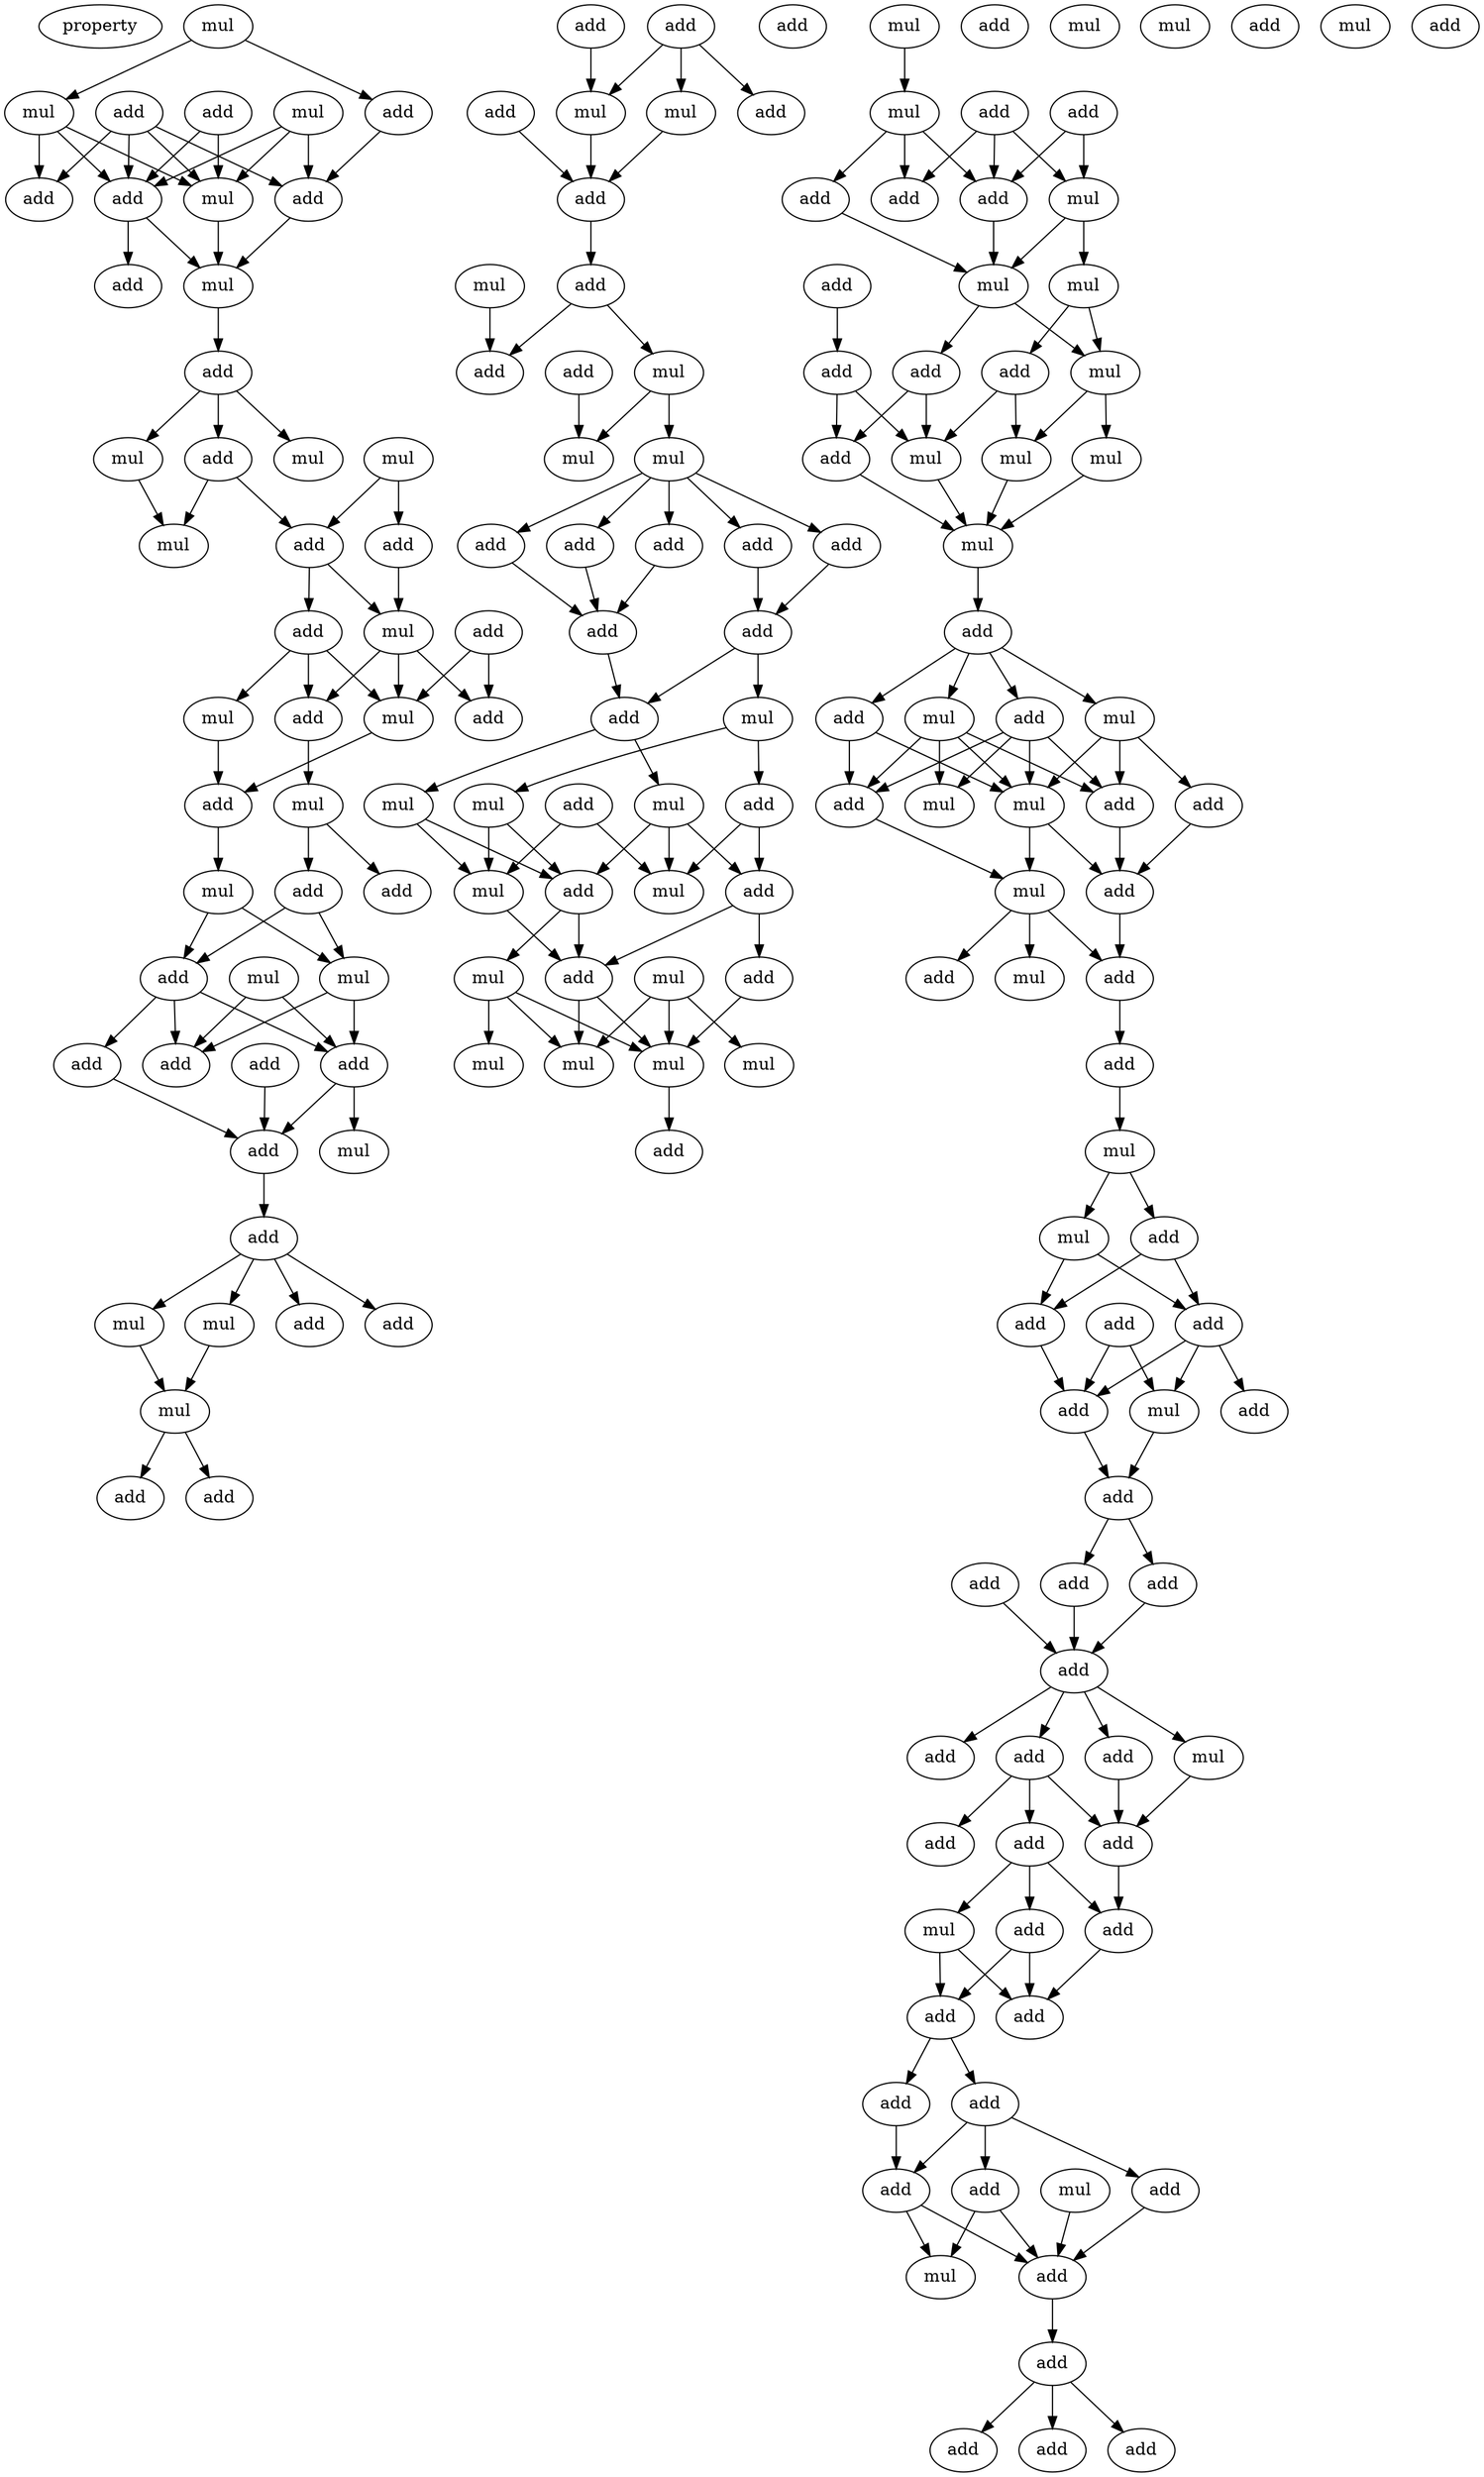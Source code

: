 digraph {
    node [fontcolor=black]
    property [mul=2,lf=1.3]
    0 [ label = mul ];
    1 [ label = add ];
    2 [ label = add ];
    3 [ label = add ];
    4 [ label = mul ];
    5 [ label = mul ];
    6 [ label = mul ];
    7 [ label = add ];
    8 [ label = add ];
    9 [ label = add ];
    10 [ label = add ];
    11 [ label = mul ];
    12 [ label = add ];
    13 [ label = mul ];
    14 [ label = mul ];
    15 [ label = add ];
    16 [ label = mul ];
    17 [ label = add ];
    18 [ label = mul ];
    19 [ label = add ];
    20 [ label = add ];
    21 [ label = mul ];
    22 [ label = add ];
    23 [ label = mul ];
    24 [ label = add ];
    25 [ label = mul ];
    26 [ label = add ];
    27 [ label = mul ];
    28 [ label = add ];
    29 [ label = add ];
    30 [ label = add ];
    31 [ label = mul ];
    32 [ label = mul ];
    33 [ label = mul ];
    34 [ label = add ];
    35 [ label = add ];
    36 [ label = add ];
    37 [ label = add ];
    38 [ label = add ];
    39 [ label = mul ];
    40 [ label = add ];
    41 [ label = add ];
    42 [ label = mul ];
    43 [ label = add ];
    44 [ label = add ];
    45 [ label = mul ];
    46 [ label = mul ];
    47 [ label = add ];
    48 [ label = add ];
    49 [ label = add ];
    50 [ label = add ];
    51 [ label = add ];
    52 [ label = add ];
    53 [ label = mul ];
    54 [ label = add ];
    55 [ label = mul ];
    56 [ label = add ];
    57 [ label = add ];
    58 [ label = mul ];
    59 [ label = add ];
    60 [ label = mul ];
    61 [ label = add ];
    62 [ label = mul ];
    63 [ label = mul ];
    64 [ label = add ];
    65 [ label = add ];
    66 [ label = add ];
    67 [ label = add ];
    68 [ label = add ];
    69 [ label = add ];
    70 [ label = add ];
    71 [ label = mul ];
    72 [ label = add ];
    73 [ label = add ];
    74 [ label = mul ];
    75 [ label = mul ];
    76 [ label = mul ];
    77 [ label = add ];
    78 [ label = add ];
    79 [ label = mul ];
    80 [ label = mul ];
    81 [ label = add ];
    82 [ label = add ];
    83 [ label = mul ];
    84 [ label = mul ];
    85 [ label = add ];
    86 [ label = mul ];
    87 [ label = mul ];
    88 [ label = mul ];
    89 [ label = mul ];
    90 [ label = add ];
    91 [ label = mul ];
    92 [ label = add ];
    93 [ label = mul ];
    94 [ label = add ];
    95 [ label = add ];
    96 [ label = add ];
    97 [ label = add ];
    98 [ label = add ];
    99 [ label = mul ];
    100 [ label = add ];
    101 [ label = mul ];
    102 [ label = mul ];
    103 [ label = add ];
    104 [ label = add ];
    105 [ label = add ];
    106 [ label = mul ];
    107 [ label = mul ];
    108 [ label = mul ];
    109 [ label = mul ];
    110 [ label = add ];
    111 [ label = mul ];
    112 [ label = add ];
    113 [ label = mul ];
    114 [ label = add ];
    115 [ label = mul ];
    116 [ label = add ];
    117 [ label = mul ];
    118 [ label = add ];
    119 [ label = mul ];
    120 [ label = add ];
    121 [ label = add ];
    122 [ label = mul ];
    123 [ label = add ];
    124 [ label = mul ];
    125 [ label = add ];
    126 [ label = add ];
    127 [ label = add ];
    128 [ label = mul ];
    129 [ label = mul ];
    130 [ label = add ];
    131 [ label = add ];
    132 [ label = add ];
    133 [ label = add ];
    134 [ label = mul ];
    135 [ label = mul ];
    136 [ label = add ];
    137 [ label = add ];
    138 [ label = add ];
    139 [ label = mul ];
    140 [ label = add ];
    141 [ label = add ];
    142 [ label = add ];
    143 [ label = add ];
    144 [ label = add ];
    145 [ label = add ];
    146 [ label = add ];
    147 [ label = mul ];
    148 [ label = add ];
    149 [ label = add ];
    150 [ label = add ];
    151 [ label = add ];
    152 [ label = mul ];
    153 [ label = add ];
    154 [ label = add ];
    155 [ label = add ];
    156 [ label = add ];
    157 [ label = add ];
    158 [ label = add ];
    159 [ label = mul ];
    160 [ label = add ];
    161 [ label = add ];
    162 [ label = add ];
    163 [ label = mul ];
    164 [ label = add ];
    165 [ label = add ];
    166 [ label = add ];
    167 [ label = mul ];
    168 [ label = add ];
    169 [ label = add ];
    170 [ label = add ];
    0 -> 2 [ name = 0 ];
    0 -> 5 [ name = 1 ];
    1 -> 6 [ name = 2 ];
    1 -> 9 [ name = 3 ];
    2 -> 8 [ name = 4 ];
    3 -> 6 [ name = 5 ];
    3 -> 7 [ name = 6 ];
    3 -> 8 [ name = 7 ];
    3 -> 9 [ name = 8 ];
    4 -> 6 [ name = 9 ];
    4 -> 8 [ name = 10 ];
    4 -> 9 [ name = 11 ];
    5 -> 6 [ name = 12 ];
    5 -> 7 [ name = 13 ];
    5 -> 9 [ name = 14 ];
    6 -> 11 [ name = 15 ];
    8 -> 11 [ name = 16 ];
    9 -> 10 [ name = 17 ];
    9 -> 11 [ name = 18 ];
    11 -> 12 [ name = 19 ];
    12 -> 13 [ name = 20 ];
    12 -> 14 [ name = 21 ];
    12 -> 15 [ name = 22 ];
    13 -> 18 [ name = 23 ];
    15 -> 17 [ name = 24 ];
    15 -> 18 [ name = 25 ];
    16 -> 17 [ name = 26 ];
    16 -> 19 [ name = 27 ];
    17 -> 20 [ name = 28 ];
    17 -> 21 [ name = 29 ];
    19 -> 21 [ name = 30 ];
    20 -> 23 [ name = 31 ];
    20 -> 24 [ name = 32 ];
    20 -> 25 [ name = 33 ];
    21 -> 23 [ name = 34 ];
    21 -> 24 [ name = 35 ];
    21 -> 26 [ name = 36 ];
    22 -> 23 [ name = 37 ];
    22 -> 26 [ name = 38 ];
    23 -> 28 [ name = 39 ];
    24 -> 27 [ name = 40 ];
    25 -> 28 [ name = 41 ];
    27 -> 29 [ name = 42 ];
    27 -> 30 [ name = 43 ];
    28 -> 31 [ name = 44 ];
    30 -> 32 [ name = 45 ];
    30 -> 34 [ name = 46 ];
    31 -> 32 [ name = 47 ];
    31 -> 34 [ name = 48 ];
    32 -> 36 [ name = 49 ];
    32 -> 37 [ name = 50 ];
    33 -> 36 [ name = 51 ];
    33 -> 37 [ name = 52 ];
    34 -> 36 [ name = 53 ];
    34 -> 37 [ name = 54 ];
    34 -> 38 [ name = 55 ];
    35 -> 40 [ name = 56 ];
    37 -> 39 [ name = 57 ];
    37 -> 40 [ name = 58 ];
    38 -> 40 [ name = 59 ];
    40 -> 41 [ name = 60 ];
    41 -> 42 [ name = 61 ];
    41 -> 43 [ name = 62 ];
    41 -> 44 [ name = 63 ];
    41 -> 45 [ name = 64 ];
    42 -> 46 [ name = 65 ];
    45 -> 46 [ name = 66 ];
    46 -> 48 [ name = 67 ];
    46 -> 49 [ name = 68 ];
    47 -> 53 [ name = 69 ];
    50 -> 53 [ name = 70 ];
    50 -> 54 [ name = 71 ];
    50 -> 55 [ name = 72 ];
    52 -> 56 [ name = 73 ];
    53 -> 56 [ name = 74 ];
    55 -> 56 [ name = 75 ];
    56 -> 57 [ name = 76 ];
    57 -> 59 [ name = 77 ];
    57 -> 60 [ name = 78 ];
    58 -> 59 [ name = 79 ];
    60 -> 62 [ name = 80 ];
    60 -> 63 [ name = 81 ];
    61 -> 62 [ name = 82 ];
    63 -> 64 [ name = 83 ];
    63 -> 65 [ name = 84 ];
    63 -> 66 [ name = 85 ];
    63 -> 67 [ name = 86 ];
    63 -> 68 [ name = 87 ];
    64 -> 69 [ name = 88 ];
    65 -> 69 [ name = 89 ];
    66 -> 70 [ name = 90 ];
    67 -> 70 [ name = 91 ];
    68 -> 69 [ name = 92 ];
    69 -> 72 [ name = 93 ];
    70 -> 71 [ name = 94 ];
    70 -> 72 [ name = 95 ];
    71 -> 73 [ name = 96 ];
    71 -> 75 [ name = 97 ];
    72 -> 74 [ name = 98 ];
    72 -> 76 [ name = 99 ];
    73 -> 78 [ name = 100 ];
    73 -> 79 [ name = 101 ];
    74 -> 80 [ name = 102 ];
    74 -> 81 [ name = 103 ];
    75 -> 80 [ name = 104 ];
    75 -> 81 [ name = 105 ];
    76 -> 78 [ name = 106 ];
    76 -> 79 [ name = 107 ];
    76 -> 81 [ name = 108 ];
    77 -> 79 [ name = 109 ];
    77 -> 80 [ name = 110 ];
    78 -> 82 [ name = 111 ];
    78 -> 85 [ name = 112 ];
    80 -> 85 [ name = 113 ];
    81 -> 83 [ name = 114 ];
    81 -> 85 [ name = 115 ];
    82 -> 88 [ name = 116 ];
    83 -> 86 [ name = 117 ];
    83 -> 87 [ name = 118 ];
    83 -> 88 [ name = 119 ];
    84 -> 86 [ name = 120 ];
    84 -> 88 [ name = 121 ];
    84 -> 89 [ name = 122 ];
    85 -> 86 [ name = 123 ];
    85 -> 88 [ name = 124 ];
    88 -> 90 [ name = 125 ];
    91 -> 93 [ name = 126 ];
    93 -> 96 [ name = 127 ];
    93 -> 97 [ name = 128 ];
    93 -> 98 [ name = 129 ];
    94 -> 98 [ name = 130 ];
    94 -> 99 [ name = 131 ];
    95 -> 96 [ name = 132 ];
    95 -> 98 [ name = 133 ];
    95 -> 99 [ name = 134 ];
    97 -> 102 [ name = 135 ];
    98 -> 102 [ name = 136 ];
    99 -> 101 [ name = 137 ];
    99 -> 102 [ name = 138 ];
    100 -> 104 [ name = 139 ];
    101 -> 103 [ name = 140 ];
    101 -> 106 [ name = 141 ];
    102 -> 105 [ name = 142 ];
    102 -> 106 [ name = 143 ];
    103 -> 107 [ name = 144 ];
    103 -> 108 [ name = 145 ];
    104 -> 107 [ name = 146 ];
    104 -> 110 [ name = 147 ];
    105 -> 107 [ name = 148 ];
    105 -> 110 [ name = 149 ];
    106 -> 108 [ name = 150 ];
    106 -> 109 [ name = 151 ];
    107 -> 111 [ name = 152 ];
    108 -> 111 [ name = 153 ];
    109 -> 111 [ name = 154 ];
    110 -> 111 [ name = 155 ];
    111 -> 112 [ name = 156 ];
    112 -> 113 [ name = 157 ];
    112 -> 114 [ name = 158 ];
    112 -> 115 [ name = 159 ];
    112 -> 116 [ name = 160 ];
    113 -> 117 [ name = 161 ];
    113 -> 118 [ name = 162 ];
    113 -> 119 [ name = 163 ];
    113 -> 121 [ name = 164 ];
    114 -> 117 [ name = 165 ];
    114 -> 121 [ name = 166 ];
    115 -> 117 [ name = 167 ];
    115 -> 118 [ name = 168 ];
    115 -> 120 [ name = 169 ];
    116 -> 117 [ name = 170 ];
    116 -> 118 [ name = 171 ];
    116 -> 119 [ name = 172 ];
    116 -> 121 [ name = 173 ];
    117 -> 122 [ name = 174 ];
    117 -> 123 [ name = 175 ];
    118 -> 123 [ name = 176 ];
    120 -> 123 [ name = 177 ];
    121 -> 122 [ name = 178 ];
    122 -> 124 [ name = 179 ];
    122 -> 125 [ name = 180 ];
    122 -> 126 [ name = 181 ];
    123 -> 126 [ name = 182 ];
    126 -> 127 [ name = 183 ];
    127 -> 128 [ name = 184 ];
    128 -> 129 [ name = 185 ];
    128 -> 130 [ name = 186 ];
    129 -> 131 [ name = 187 ];
    129 -> 133 [ name = 188 ];
    130 -> 131 [ name = 189 ];
    130 -> 133 [ name = 190 ];
    131 -> 134 [ name = 191 ];
    131 -> 136 [ name = 192 ];
    131 -> 137 [ name = 193 ];
    132 -> 134 [ name = 194 ];
    132 -> 137 [ name = 195 ];
    133 -> 137 [ name = 196 ];
    134 -> 138 [ name = 197 ];
    137 -> 138 [ name = 198 ];
    138 -> 142 [ name = 199 ];
    138 -> 143 [ name = 200 ];
    141 -> 144 [ name = 201 ];
    142 -> 144 [ name = 202 ];
    143 -> 144 [ name = 203 ];
    144 -> 145 [ name = 204 ];
    144 -> 146 [ name = 205 ];
    144 -> 147 [ name = 206 ];
    144 -> 148 [ name = 207 ];
    146 -> 150 [ name = 208 ];
    147 -> 150 [ name = 209 ];
    148 -> 149 [ name = 210 ];
    148 -> 150 [ name = 211 ];
    148 -> 151 [ name = 212 ];
    149 -> 152 [ name = 213 ];
    149 -> 153 [ name = 214 ];
    149 -> 154 [ name = 215 ];
    150 -> 154 [ name = 216 ];
    152 -> 155 [ name = 217 ];
    152 -> 156 [ name = 218 ];
    153 -> 155 [ name = 219 ];
    153 -> 156 [ name = 220 ];
    154 -> 155 [ name = 221 ];
    156 -> 157 [ name = 222 ];
    156 -> 158 [ name = 223 ];
    157 -> 160 [ name = 224 ];
    157 -> 161 [ name = 225 ];
    157 -> 162 [ name = 226 ];
    158 -> 160 [ name = 227 ];
    159 -> 164 [ name = 228 ];
    160 -> 163 [ name = 229 ];
    160 -> 164 [ name = 230 ];
    161 -> 163 [ name = 231 ];
    161 -> 164 [ name = 232 ];
    162 -> 164 [ name = 233 ];
    164 -> 165 [ name = 234 ];
    165 -> 166 [ name = 235 ];
    165 -> 168 [ name = 236 ];
    165 -> 169 [ name = 237 ];
}
